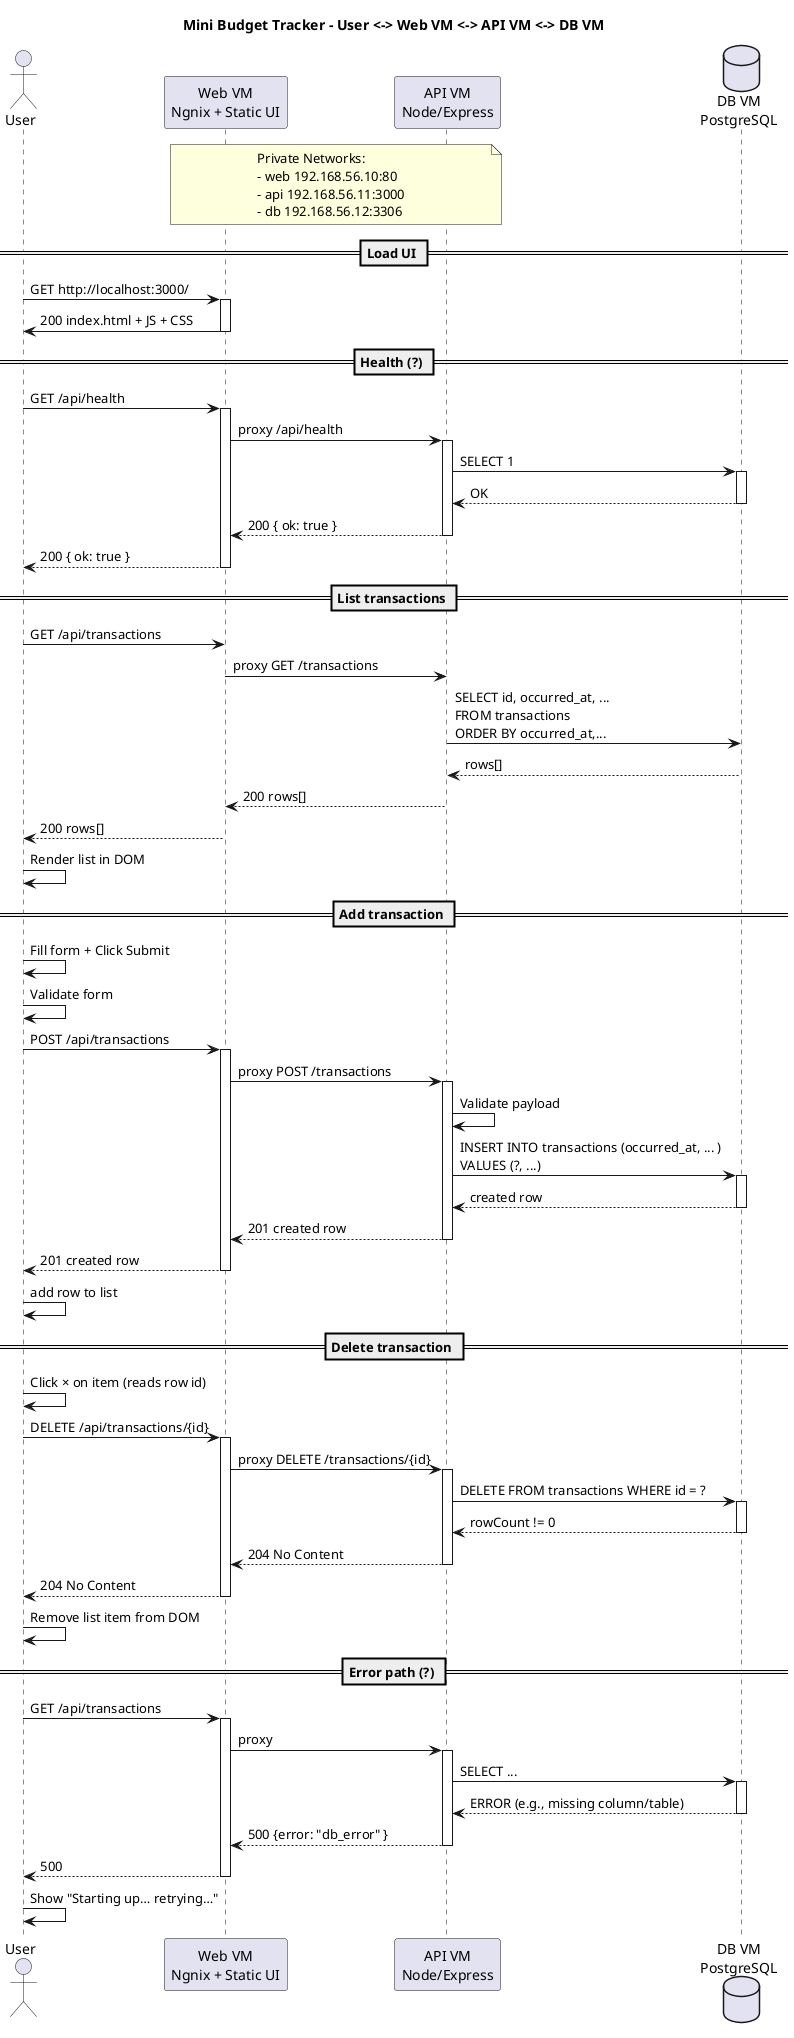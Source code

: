 @startuml 
title Mini Budget Tracker - User <-> Web VM <-> API VM <-> DB VM

actor User as U
participant "Web VM\nNgnix + Static UI" as W
participant "API VM\nNode/Express" as A
database "DB VM\nPostgreSQL" as D

note over W,A
Private Networks:
- web 192.168.56.10:80
- api 192.168.56.11:3000
- db 192.168.56.12:3306
end note


== Load UI ==
U -> W: GET http://localhost:3000/
activate W
U <- W: 200 index.html + JS + CSS
deactivate W

== Health (?) ==
U -> W: GET /api/health
activate W
W -> A: proxy /api/health
activate A
A -> D: SELECT 1
activate D
D --> A: OK
deactivate D
A --> W: 200 { ok: true }
deactivate A
W --> U: 200 { ok: true }
deactivate W

== List transactions ==
U -> W: GET /api/transactions
W -> A: proxy GET /transactions
A -> D: SELECT id, occurred_at, ... \nFROM transactions \nORDER BY occurred_at,...
D --> A: rows[]
A --> W: 200 rows[]
W --> U: 200 rows[]
U -> U: Render list in DOM

== Add transaction ==
U -> U: Fill form + Click Submit
U -> U: Validate form
U -> W: POST /api/transactions
activate W
W -> A: proxy POST /transactions
activate A
A -> A: Validate payload
A -> D: INSERT INTO transactions (occurred_at, ... ) \nVALUES (?, ...)
activate D
D --> A: created row
deactivate D
A --> W: 201 created row
deactivate A
W --> U: 201 created row
deactivate W
U -> U: add row to list

== Delete transaction ==
U -> U: Click × on item (reads row id)
U -> W: DELETE /api/transactions/{id}
activate W
W -> A: proxy DELETE /transactions/{id}
activate A
A -> D: DELETE FROM transactions WHERE id = ?
activate D
D --> A: rowCount != 0
deactivate D
A --> W: 204 No Content
deactivate A
W --> U: 204 No Content
deactivate W
U -> U: Remove list item from DOM

== Error path (?) ==
U -> W: GET /api/transactions
activate W
W -> A: proxy
activate A
A -> D: SELECT ...
activate D
D --> A: ERROR (e.g., missing column/table)
deactivate D
A --> W: 500 {error: "db_error" }
deactivate A
W --> U: 500
deactivate W
U -> U: Show "Starting up… retrying…"

@enduml
